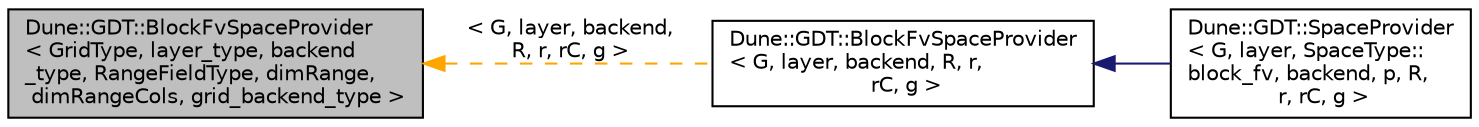digraph "Dune::GDT::BlockFvSpaceProvider&lt; GridType, layer_type, backend_type, RangeFieldType, dimRange, dimRangeCols, grid_backend_type &gt;"
{
  edge [fontname="Helvetica",fontsize="10",labelfontname="Helvetica",labelfontsize="10"];
  node [fontname="Helvetica",fontsize="10",shape=record];
  rankdir="LR";
  Node1 [label="Dune::GDT::BlockFvSpaceProvider\l\< GridType, layer_type, backend\l_type, RangeFieldType, dimRange,\l dimRangeCols, grid_backend_type \>",height=0.2,width=0.4,color="black", fillcolor="grey75", style="filled", fontcolor="black"];
  Node1 -> Node2 [dir="back",color="orange",fontsize="10",style="dashed",label=" \< G, layer, backend,\l R, r, rC, g \>" ,fontname="Helvetica"];
  Node2 [label="Dune::GDT::BlockFvSpaceProvider\l\< G, layer, backend, R, r,\l rC, g \>",height=0.2,width=0.4,color="black", fillcolor="white", style="filled",URL="$a00038.html"];
  Node2 -> Node3 [dir="back",color="midnightblue",fontsize="10",style="solid",fontname="Helvetica"];
  Node3 [label="Dune::GDT::SpaceProvider\l\< G, layer, SpaceType::\lblock_fv, backend, p, R,\l r, rC, g \>",height=0.2,width=0.4,color="black", fillcolor="white", style="filled",URL="$a00437.html"];
}
